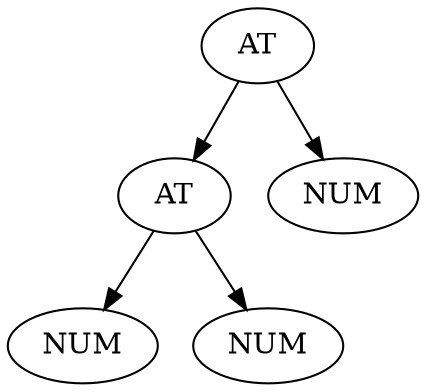 digraph G {
ordering=out

  0 [label = <AT>];
  0 -> 01;
  0 -> 02;
  01 [label = <AT>];
  01 -> 011;
  01 -> 012;
  011 [label = <NUM>];
  012 [label = <NUM>];
  02 [label = <NUM>];

}
